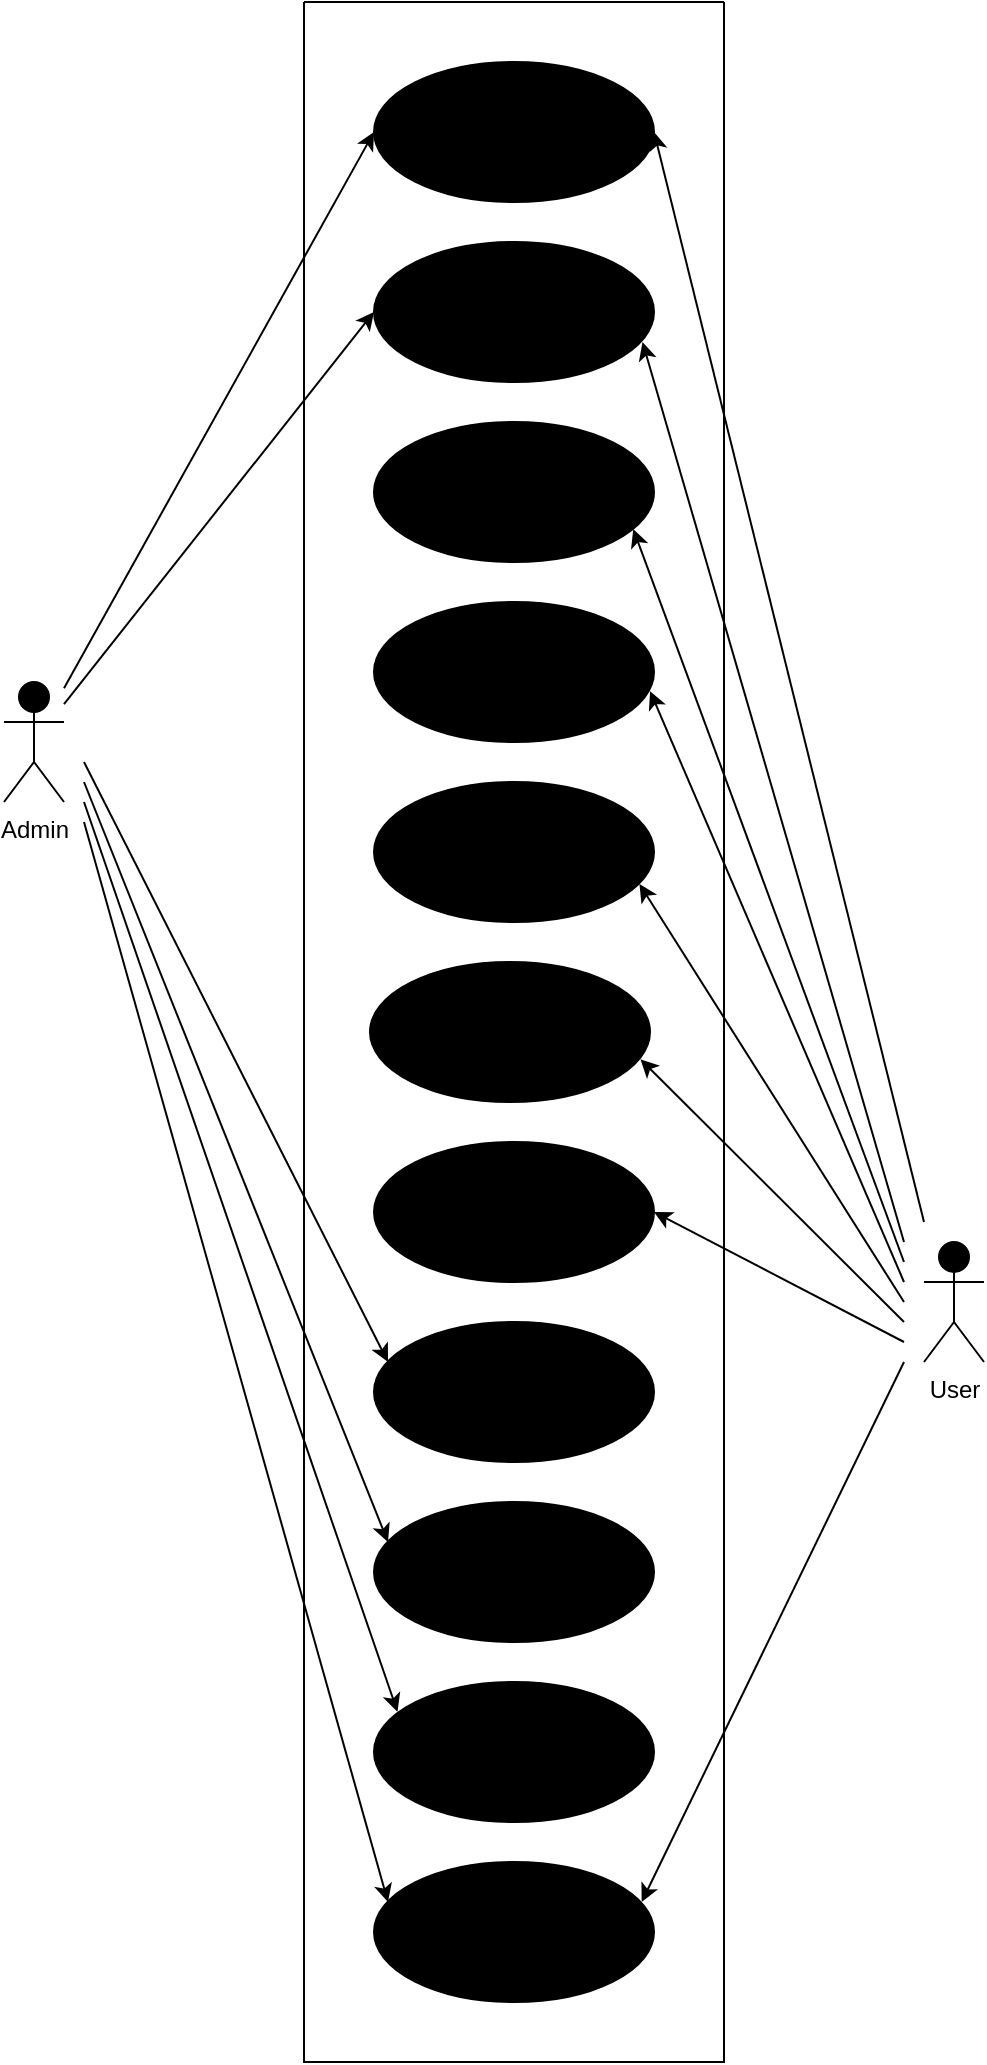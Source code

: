 <?xml version="1.0" encoding="UTF-8"?>
<mxfile version="28.2.5">
  <diagram name="Page-1" id="0NI845REnowD4Wna18q7">
    <mxGraphModel dx="1737" dy="878" grid="1" gridSize="10" guides="1" tooltips="1" connect="1" arrows="1" fold="1" page="1" pageScale="1" pageWidth="850" pageHeight="1100" background="light-dark(#FFFFFF,#FFFFFF)" math="0" shadow="0">
      <root>
        <mxCell id="0" />
        <mxCell id="1" parent="0" />
        <mxCell id="ptYE-NCWXUwTlRA7IUPt-109" value="&lt;font style=&quot;color: light-dark(rgb(0, 0, 0), rgb(0, 0, 0));&quot;&gt;Purchase Products&lt;/font&gt;" style="ellipse;whiteSpace=wrap;html=1;strokeColor=light-dark(#000000,#000000);fontColor=#FEFAE0;fillColor=light-dark(#FCD34D,#FCD34D);gradientColor=light-dark(#F59E0B,#F59E0B);gradientDirection=east;" vertex="1" parent="1">
          <mxGeometry x="343" y="520" width="140" height="70" as="geometry" />
        </mxCell>
        <mxCell id="ptYE-NCWXUwTlRA7IUPt-110" value="&lt;font style=&quot;color: light-dark(rgb(0, 0, 0), rgb(0, 0, 0));&quot;&gt;Admin&lt;/font&gt;" style="shape=umlActor;verticalLabelPosition=bottom;verticalAlign=top;html=1;strokeColor=light-dark(#000000,#000000);fontColor=#FEFAE0;fillColor=light-dark(#FCD34D,#FCD34D);gradientColor=light-dark(#F59E0B,#F59E0B);gradientDirection=east;" vertex="1" parent="1">
          <mxGeometry x="160" y="380" width="30" height="60" as="geometry" />
        </mxCell>
        <mxCell id="ptYE-NCWXUwTlRA7IUPt-111" value="&lt;font style=&quot;color: light-dark(rgb(0, 0, 0), rgb(0, 0, 0));&quot;&gt;User&lt;/font&gt;" style="shape=umlActor;verticalLabelPosition=bottom;verticalAlign=top;html=1;strokeColor=light-dark(#000000,#000000);fontColor=#FEFAE0;fillColor=light-dark(#FCD34D,#FCD34D);gradientColor=light-dark(#F59E0B,#F59E0B);gradientDirection=east;" vertex="1" parent="1">
          <mxGeometry x="620" y="660" width="30" height="60" as="geometry" />
        </mxCell>
        <mxCell id="ptYE-NCWXUwTlRA7IUPt-112" value="" style="edgeStyle=none;orthogonalLoop=1;jettySize=auto;html=1;rounded=0;strokeColor=light-dark(#000000,#000000);fontColor=#FEFAE0;fillColor=#BC6C25;entryX=0;entryY=0.5;entryDx=0;entryDy=0;" edge="1" parent="1" source="ptYE-NCWXUwTlRA7IUPt-110" target="ptYE-NCWXUwTlRA7IUPt-128">
          <mxGeometry width="100" relative="1" as="geometry">
            <mxPoint x="210" y="390" as="sourcePoint" />
            <mxPoint x="340" y="195" as="targetPoint" />
            <Array as="points" />
          </mxGeometry>
        </mxCell>
        <mxCell id="ptYE-NCWXUwTlRA7IUPt-113" value="" style="edgeStyle=none;orthogonalLoop=1;jettySize=auto;html=1;rounded=0;strokeColor=light-dark(#000000,#000000);fontColor=#FEFAE0;fillColor=#BC6C25;entryX=0;entryY=0.5;entryDx=0;entryDy=0;" edge="1" parent="1" target="ptYE-NCWXUwTlRA7IUPt-131" source="ptYE-NCWXUwTlRA7IUPt-110">
          <mxGeometry width="100" relative="1" as="geometry">
            <mxPoint x="200" y="400" as="sourcePoint" />
            <mxPoint x="340" y="290" as="targetPoint" />
            <Array as="points" />
          </mxGeometry>
        </mxCell>
        <mxCell id="ptYE-NCWXUwTlRA7IUPt-114" value="" style="edgeStyle=none;orthogonalLoop=1;jettySize=auto;html=1;rounded=0;strokeColor=light-dark(#000000,#000000);fontColor=#FEFAE0;fillColor=#BC6C25;entryX=0.05;entryY=0.286;entryDx=0;entryDy=0;entryPerimeter=0;" edge="1" parent="1" target="ptYE-NCWXUwTlRA7IUPt-133">
          <mxGeometry width="100" relative="1" as="geometry">
            <mxPoint x="200" y="420" as="sourcePoint" />
            <mxPoint x="340" y="620" as="targetPoint" />
            <Array as="points" />
          </mxGeometry>
        </mxCell>
        <mxCell id="ptYE-NCWXUwTlRA7IUPt-115" value="" style="edgeStyle=none;orthogonalLoop=1;jettySize=auto;html=1;rounded=0;strokeColor=light-dark(#000000,#000000);fontColor=#FEFAE0;fillColor=#BC6C25;entryX=0.05;entryY=0.286;entryDx=0;entryDy=0;entryPerimeter=0;" edge="1" parent="1" target="ptYE-NCWXUwTlRA7IUPt-126">
          <mxGeometry width="100" relative="1" as="geometry">
            <mxPoint x="200" y="430" as="sourcePoint" />
            <mxPoint x="360" y="640" as="targetPoint" />
            <Array as="points" />
          </mxGeometry>
        </mxCell>
        <mxCell id="ptYE-NCWXUwTlRA7IUPt-116" value="" style="edgeStyle=none;orthogonalLoop=1;jettySize=auto;html=1;rounded=0;strokeColor=light-dark(#000000,#000000);fontColor=#FEFAE0;fillColor=#BC6C25;entryX=0.05;entryY=0.286;entryDx=0;entryDy=0;entryPerimeter=0;" edge="1" parent="1" target="ptYE-NCWXUwTlRA7IUPt-125">
          <mxGeometry width="100" relative="1" as="geometry">
            <mxPoint x="200" y="450" as="sourcePoint" />
            <mxPoint x="360" y="820" as="targetPoint" />
            <Array as="points" />
          </mxGeometry>
        </mxCell>
        <mxCell id="ptYE-NCWXUwTlRA7IUPt-117" value="" style="edgeStyle=none;orthogonalLoop=1;jettySize=auto;html=1;rounded=0;strokeColor=light-dark(#000000,#000000);fontColor=#FEFAE0;fillColor=#BC6C25;entryX=0.966;entryY=0.695;entryDx=0;entryDy=0;entryPerimeter=0;" edge="1" parent="1" target="ptYE-NCWXUwTlRA7IUPt-109">
          <mxGeometry width="100" relative="1" as="geometry">
            <mxPoint x="610" y="700" as="sourcePoint" />
            <mxPoint x="360" y="640" as="targetPoint" />
            <Array as="points" />
          </mxGeometry>
        </mxCell>
        <mxCell id="ptYE-NCWXUwTlRA7IUPt-118" value="" style="edgeStyle=none;orthogonalLoop=1;jettySize=auto;html=1;rounded=0;strokeColor=light-dark(#000000,#000000);fontColor=#FEFAE0;fillColor=#BC6C25;entryX=0.986;entryY=0.637;entryDx=0;entryDy=0;entryPerimeter=0;" edge="1" parent="1" target="ptYE-NCWXUwTlRA7IUPt-129">
          <mxGeometry width="100" relative="1" as="geometry">
            <mxPoint x="610" y="680" as="sourcePoint" />
            <mxPoint x="490" y="480" as="targetPoint" />
            <Array as="points" />
          </mxGeometry>
        </mxCell>
        <mxCell id="ptYE-NCWXUwTlRA7IUPt-119" value="" style="edgeStyle=none;orthogonalLoop=1;jettySize=auto;html=1;rounded=0;strokeColor=light-dark(#000000,#000000);fontColor=#FEFAE0;fillColor=#BC6C25;entryX=0.926;entryY=0.765;entryDx=0;entryDy=0;entryPerimeter=0;" edge="1" parent="1" target="ptYE-NCWXUwTlRA7IUPt-130">
          <mxGeometry width="100" relative="1" as="geometry">
            <mxPoint x="610" y="670" as="sourcePoint" />
            <mxPoint x="500" y="490" as="targetPoint" />
            <Array as="points" />
          </mxGeometry>
        </mxCell>
        <mxCell id="ptYE-NCWXUwTlRA7IUPt-120" value="" style="edgeStyle=none;orthogonalLoop=1;jettySize=auto;html=1;rounded=0;strokeColor=light-dark(#000000,#000000);fontColor=#FEFAE0;fillColor=#BC6C25;entryX=0.959;entryY=0.715;entryDx=0;entryDy=0;entryPerimeter=0;" edge="1" parent="1" target="ptYE-NCWXUwTlRA7IUPt-131">
          <mxGeometry width="100" relative="1" as="geometry">
            <mxPoint x="610" y="660" as="sourcePoint" />
            <mxPoint x="492" y="400" as="targetPoint" />
            <Array as="points" />
          </mxGeometry>
        </mxCell>
        <mxCell id="ptYE-NCWXUwTlRA7IUPt-121" value="" style="edgeStyle=none;orthogonalLoop=1;jettySize=auto;html=1;rounded=0;strokeColor=light-dark(#000000,#000000);fontColor=#FEFAE0;fillColor=#BC6C25;entryX=1;entryY=0.5;entryDx=0;entryDy=0;" edge="1" parent="1" target="ptYE-NCWXUwTlRA7IUPt-128">
          <mxGeometry width="100" relative="1" as="geometry">
            <mxPoint x="620" y="650" as="sourcePoint" />
            <mxPoint x="492" y="307" as="targetPoint" />
            <Array as="points" />
          </mxGeometry>
        </mxCell>
        <mxCell id="ptYE-NCWXUwTlRA7IUPt-122" value="" style="edgeStyle=none;orthogonalLoop=1;jettySize=auto;html=1;rounded=0;strokeColor=light-dark(#000000,#000000);fontColor=#FEFAE0;fillColor=#BC6C25;entryX=1;entryY=0.5;entryDx=0;entryDy=0;" edge="1" parent="1" target="ptYE-NCWXUwTlRA7IUPt-134">
          <mxGeometry width="100" relative="1" as="geometry">
            <mxPoint x="610" y="710" as="sourcePoint" />
            <mxPoint x="490" y="580" as="targetPoint" />
            <Array as="points" />
          </mxGeometry>
        </mxCell>
        <mxCell id="ptYE-NCWXUwTlRA7IUPt-123" value="" style="edgeStyle=none;orthogonalLoop=1;jettySize=auto;html=1;rounded=0;strokeColor=light-dark(#000000,#000000);fontColor=#FEFAE0;fillColor=#BC6C25;entryX=0.956;entryY=0.285;entryDx=0;entryDy=0;entryPerimeter=0;" edge="1" parent="1" target="ptYE-NCWXUwTlRA7IUPt-125">
          <mxGeometry width="100" relative="1" as="geometry">
            <mxPoint x="610" y="720" as="sourcePoint" />
            <mxPoint x="493" y="745" as="targetPoint" />
            <Array as="points" />
          </mxGeometry>
        </mxCell>
        <mxCell id="ptYE-NCWXUwTlRA7IUPt-124" value="" style="swimlane;startSize=0;strokeColor=light-dark(#000000,#000000);fontColor=#FEFAE0;fillColor=light-dark(#000000,#FFFFFF);" vertex="1" parent="1">
          <mxGeometry x="310" y="40" width="210" height="1030" as="geometry" />
        </mxCell>
        <mxCell id="ptYE-NCWXUwTlRA7IUPt-125" value="&lt;font style=&quot;color: light-dark(rgb(0, 0, 0), rgb(0, 0, 0));&quot;&gt;Log Out&lt;/font&gt;" style="ellipse;whiteSpace=wrap;html=1;strokeColor=light-dark(#000000,#000000);fontColor=#FEFAE0;fillColor=light-dark(#FCD34D,#FCD34D);gradientColor=light-dark(#F59E0B,#F59E0B);gradientDirection=east;" vertex="1" parent="ptYE-NCWXUwTlRA7IUPt-124">
          <mxGeometry x="35" y="930" width="140" height="70" as="geometry" />
        </mxCell>
        <mxCell id="ptYE-NCWXUwTlRA7IUPt-126" value="&lt;font style=&quot;color: light-dark(rgb(0, 0, 0), rgb(0, 0, 0));&quot;&gt;Manage Custom Orders&lt;/font&gt;" style="ellipse;whiteSpace=wrap;html=1;strokeColor=light-dark(#000000,#000000);fontColor=#FEFAE0;fillColor=light-dark(#FCD34D,#FCD34D);gradientColor=light-dark(#F59E0B,#F59E0B);gradientDirection=east;" vertex="1" parent="ptYE-NCWXUwTlRA7IUPt-124">
          <mxGeometry x="35" y="750" width="140" height="70" as="geometry" />
        </mxCell>
        <mxCell id="ptYE-NCWXUwTlRA7IUPt-127" value="&lt;font style=&quot;color: light-dark(rgb(0, 0, 0), rgb(0, 0, 0));&quot;&gt;Manage Blog Posts&lt;/font&gt;" style="ellipse;whiteSpace=wrap;html=1;strokeColor=light-dark(#000000,#000000);fontColor=#FEFAE0;fillColor=light-dark(#FCD34D,#FCD34D);gradientColor=light-dark(#F59E0B,#F59E0B);gradientDirection=east;" vertex="1" parent="ptYE-NCWXUwTlRA7IUPt-124">
          <mxGeometry x="35" y="840" width="140" height="70" as="geometry" />
        </mxCell>
        <mxCell id="ptYE-NCWXUwTlRA7IUPt-128" value="&lt;font style=&quot;color: light-dark(rgb(0, 0, 0), rgb(0, 0, 0));&quot;&gt;Registration&lt;/font&gt;" style="ellipse;whiteSpace=wrap;html=1;strokeColor=light-dark(#000000,#000000);fontColor=#FEFAE0;fillColor=light-dark(#FCD34D,#FCD34D);gradientColor=light-dark(#F59E0B,#F59E0B);gradientDirection=east;" vertex="1" parent="ptYE-NCWXUwTlRA7IUPt-124">
          <mxGeometry x="35" y="30" width="140" height="70" as="geometry" />
        </mxCell>
        <mxCell id="ptYE-NCWXUwTlRA7IUPt-129" value="&lt;font style=&quot;color: light-dark(rgb(0, 0, 0), rgb(0, 0, 0));&quot;&gt;View Bakers&lt;/font&gt;" style="ellipse;whiteSpace=wrap;html=1;strokeColor=light-dark(#000000,#000000);fontColor=#FEFAE0;fillColor=light-dark(#FCD34D,#FCD34D);gradientColor=light-dark(#F59E0B,#F59E0B);gradientDirection=east;" vertex="1" parent="ptYE-NCWXUwTlRA7IUPt-124">
          <mxGeometry x="35" y="300" width="140" height="70" as="geometry" />
        </mxCell>
        <mxCell id="ptYE-NCWXUwTlRA7IUPt-130" value="&lt;font style=&quot;color: light-dark(rgb(0, 0, 0), rgb(0, 0, 0));&quot;&gt;View Products&lt;/font&gt;" style="ellipse;whiteSpace=wrap;html=1;strokeColor=light-dark(#000000,#000000);fontColor=#FEFAE0;fillColor=light-dark(#FCD34D,#FCD34D);gradientColor=light-dark(#F59E0B,#F59E0B);gradientDirection=east;" vertex="1" parent="ptYE-NCWXUwTlRA7IUPt-124">
          <mxGeometry x="35" y="210" width="140" height="70" as="geometry" />
        </mxCell>
        <mxCell id="ptYE-NCWXUwTlRA7IUPt-131" value="&lt;font style=&quot;color: light-dark(rgb(0, 0, 0), rgb(0, 0, 0));&quot;&gt;Log In&lt;/font&gt;" style="ellipse;whiteSpace=wrap;html=1;strokeColor=light-dark(#000000,#000000);fontColor=#FEFAE0;fillColor=light-dark(#FCD34D,#FCD34D);gradientColor=light-dark(#F59E0B,#F59E0B);gradientDirection=east;" vertex="1" parent="ptYE-NCWXUwTlRA7IUPt-124">
          <mxGeometry x="35" y="120" width="140" height="70" as="geometry" />
        </mxCell>
        <mxCell id="ptYE-NCWXUwTlRA7IUPt-132" value="&lt;font style=&quot;color: light-dark(rgb(0, 0, 0), rgb(0, 0, 0));&quot;&gt;View Blogs&lt;/font&gt;" style="ellipse;whiteSpace=wrap;html=1;strokeColor=light-dark(#000000,#000000);fontColor=#FEFAE0;fillColor=light-dark(#FCD34D,#FCD34D);gradientColor=light-dark(#F59E0B,#F59E0B);gradientDirection=east;" vertex="1" parent="ptYE-NCWXUwTlRA7IUPt-124">
          <mxGeometry x="35" y="390" width="140" height="70" as="geometry" />
        </mxCell>
        <mxCell id="ptYE-NCWXUwTlRA7IUPt-133" value="&lt;font style=&quot;color: light-dark(rgb(0, 0, 0), rgb(0, 0, 0));&quot;&gt;Manage Products&lt;/font&gt;" style="ellipse;whiteSpace=wrap;html=1;strokeColor=light-dark(#000000,#000000);fontColor=#FEFAE0;fillColor=light-dark(#FCD34D,#FCD34D);gradientColor=light-dark(#F59E0B,#F59E0B);gradientDirection=east;" vertex="1" parent="ptYE-NCWXUwTlRA7IUPt-124">
          <mxGeometry x="35" y="660" width="140" height="70" as="geometry" />
        </mxCell>
        <mxCell id="ptYE-NCWXUwTlRA7IUPt-134" value="&lt;font style=&quot;color: light-dark(rgb(0, 0, 0), rgb(0, 0, 0));&quot;&gt;Make Custom Orders&lt;/font&gt;" style="ellipse;whiteSpace=wrap;html=1;strokeColor=light-dark(#000000,#000000);fontColor=#FEFAE0;fillColor=light-dark(#FCD34D,#FCD34D);gradientColor=light-dark(#F59E0B,#F59E0B);gradientDirection=east;" vertex="1" parent="ptYE-NCWXUwTlRA7IUPt-124">
          <mxGeometry x="35" y="570" width="140" height="70" as="geometry" />
        </mxCell>
        <mxCell id="ptYE-NCWXUwTlRA7IUPt-135" value="" style="edgeStyle=none;orthogonalLoop=1;jettySize=auto;html=1;rounded=0;strokeColor=light-dark(#000000,#000000);fontColor=#FEFAE0;fillColor=#BC6C25;entryX=0.084;entryY=0.213;entryDx=0;entryDy=0;entryPerimeter=0;" edge="1" parent="1" target="ptYE-NCWXUwTlRA7IUPt-127">
          <mxGeometry width="100" relative="1" as="geometry">
            <mxPoint x="200" y="440" as="sourcePoint" />
            <mxPoint x="372" y="900" as="targetPoint" />
            <Array as="points" />
          </mxGeometry>
        </mxCell>
        <mxCell id="ptYE-NCWXUwTlRA7IUPt-136" value="" style="edgeStyle=none;orthogonalLoop=1;jettySize=auto;html=1;rounded=0;strokeColor=light-dark(#000000,#000000);fontColor=#FEFAE0;fillColor=#BC6C25;entryX=0.948;entryY=0.729;entryDx=0;entryDy=0;entryPerimeter=0;" edge="1" parent="1" target="ptYE-NCWXUwTlRA7IUPt-132">
          <mxGeometry width="100" relative="1" as="geometry">
            <mxPoint x="610" y="690" as="sourcePoint" />
            <mxPoint x="540" y="630" as="targetPoint" />
            <Array as="points" />
          </mxGeometry>
        </mxCell>
      </root>
    </mxGraphModel>
  </diagram>
</mxfile>
